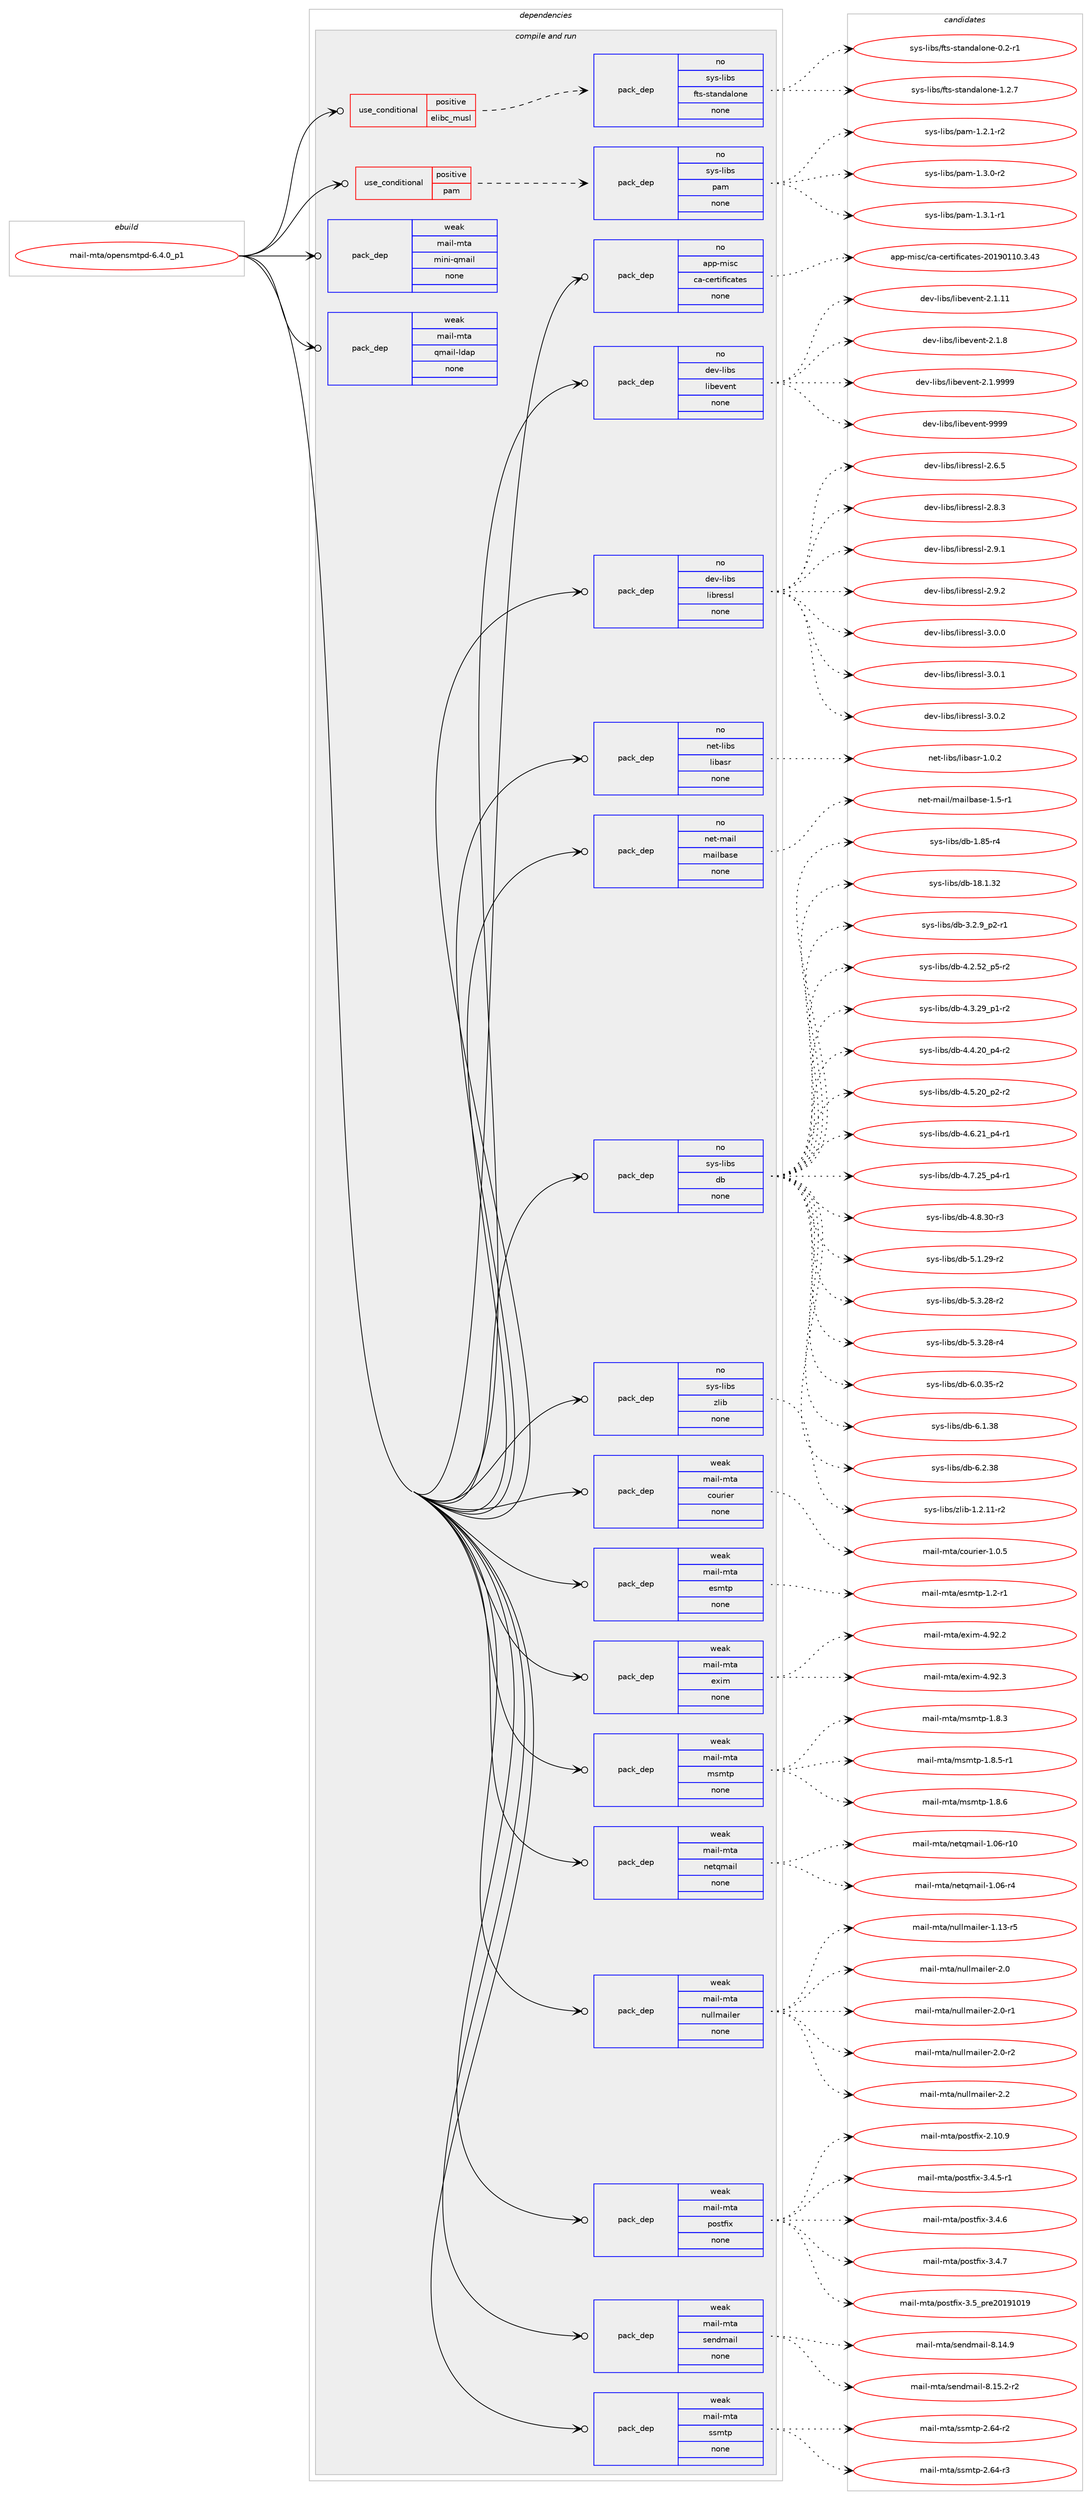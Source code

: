 digraph prolog {

# *************
# Graph options
# *************

newrank=true;
concentrate=true;
compound=true;
graph [rankdir=LR,fontname=Helvetica,fontsize=10,ranksep=1.5];#, ranksep=2.5, nodesep=0.2];
edge  [arrowhead=vee];
node  [fontname=Helvetica,fontsize=10];

# **********
# The ebuild
# **********

subgraph cluster_leftcol {
color=gray;
rank=same;
label=<<i>ebuild</i>>;
id [label="mail-mta/opensmtpd-6.4.0_p1", color=red, width=4, href="../mail-mta/opensmtpd-6.4.0_p1.svg"];
}

# ****************
# The dependencies
# ****************

subgraph cluster_midcol {
color=gray;
label=<<i>dependencies</i>>;
subgraph cluster_compile {
fillcolor="#eeeeee";
style=filled;
label=<<i>compile</i>>;
}
subgraph cluster_compileandrun {
fillcolor="#eeeeee";
style=filled;
label=<<i>compile and run</i>>;
subgraph cond188665 {
dependency774000 [label=<<TABLE BORDER="0" CELLBORDER="1" CELLSPACING="0" CELLPADDING="4"><TR><TD ROWSPAN="3" CELLPADDING="10">use_conditional</TD></TR><TR><TD>positive</TD></TR><TR><TD>elibc_musl</TD></TR></TABLE>>, shape=none, color=red];
subgraph pack571920 {
dependency774001 [label=<<TABLE BORDER="0" CELLBORDER="1" CELLSPACING="0" CELLPADDING="4" WIDTH="220"><TR><TD ROWSPAN="6" CELLPADDING="30">pack_dep</TD></TR><TR><TD WIDTH="110">no</TD></TR><TR><TD>sys-libs</TD></TR><TR><TD>fts-standalone</TD></TR><TR><TD>none</TD></TR><TR><TD></TD></TR></TABLE>>, shape=none, color=blue];
}
dependency774000:e -> dependency774001:w [weight=20,style="dashed",arrowhead="vee"];
}
id:e -> dependency774000:w [weight=20,style="solid",arrowhead="odotvee"];
subgraph cond188666 {
dependency774002 [label=<<TABLE BORDER="0" CELLBORDER="1" CELLSPACING="0" CELLPADDING="4"><TR><TD ROWSPAN="3" CELLPADDING="10">use_conditional</TD></TR><TR><TD>positive</TD></TR><TR><TD>pam</TD></TR></TABLE>>, shape=none, color=red];
subgraph pack571921 {
dependency774003 [label=<<TABLE BORDER="0" CELLBORDER="1" CELLSPACING="0" CELLPADDING="4" WIDTH="220"><TR><TD ROWSPAN="6" CELLPADDING="30">pack_dep</TD></TR><TR><TD WIDTH="110">no</TD></TR><TR><TD>sys-libs</TD></TR><TR><TD>pam</TD></TR><TR><TD>none</TD></TR><TR><TD></TD></TR></TABLE>>, shape=none, color=blue];
}
dependency774002:e -> dependency774003:w [weight=20,style="dashed",arrowhead="vee"];
}
id:e -> dependency774002:w [weight=20,style="solid",arrowhead="odotvee"];
subgraph pack571922 {
dependency774004 [label=<<TABLE BORDER="0" CELLBORDER="1" CELLSPACING="0" CELLPADDING="4" WIDTH="220"><TR><TD ROWSPAN="6" CELLPADDING="30">pack_dep</TD></TR><TR><TD WIDTH="110">no</TD></TR><TR><TD>app-misc</TD></TR><TR><TD>ca-certificates</TD></TR><TR><TD>none</TD></TR><TR><TD></TD></TR></TABLE>>, shape=none, color=blue];
}
id:e -> dependency774004:w [weight=20,style="solid",arrowhead="odotvee"];
subgraph pack571923 {
dependency774005 [label=<<TABLE BORDER="0" CELLBORDER="1" CELLSPACING="0" CELLPADDING="4" WIDTH="220"><TR><TD ROWSPAN="6" CELLPADDING="30">pack_dep</TD></TR><TR><TD WIDTH="110">no</TD></TR><TR><TD>dev-libs</TD></TR><TR><TD>libevent</TD></TR><TR><TD>none</TD></TR><TR><TD></TD></TR></TABLE>>, shape=none, color=blue];
}
id:e -> dependency774005:w [weight=20,style="solid",arrowhead="odotvee"];
subgraph pack571924 {
dependency774006 [label=<<TABLE BORDER="0" CELLBORDER="1" CELLSPACING="0" CELLPADDING="4" WIDTH="220"><TR><TD ROWSPAN="6" CELLPADDING="30">pack_dep</TD></TR><TR><TD WIDTH="110">no</TD></TR><TR><TD>dev-libs</TD></TR><TR><TD>libressl</TD></TR><TR><TD>none</TD></TR><TR><TD></TD></TR></TABLE>>, shape=none, color=blue];
}
id:e -> dependency774006:w [weight=20,style="solid",arrowhead="odotvee"];
subgraph pack571925 {
dependency774007 [label=<<TABLE BORDER="0" CELLBORDER="1" CELLSPACING="0" CELLPADDING="4" WIDTH="220"><TR><TD ROWSPAN="6" CELLPADDING="30">pack_dep</TD></TR><TR><TD WIDTH="110">no</TD></TR><TR><TD>net-libs</TD></TR><TR><TD>libasr</TD></TR><TR><TD>none</TD></TR><TR><TD></TD></TR></TABLE>>, shape=none, color=blue];
}
id:e -> dependency774007:w [weight=20,style="solid",arrowhead="odotvee"];
subgraph pack571926 {
dependency774008 [label=<<TABLE BORDER="0" CELLBORDER="1" CELLSPACING="0" CELLPADDING="4" WIDTH="220"><TR><TD ROWSPAN="6" CELLPADDING="30">pack_dep</TD></TR><TR><TD WIDTH="110">no</TD></TR><TR><TD>net-mail</TD></TR><TR><TD>mailbase</TD></TR><TR><TD>none</TD></TR><TR><TD></TD></TR></TABLE>>, shape=none, color=blue];
}
id:e -> dependency774008:w [weight=20,style="solid",arrowhead="odotvee"];
subgraph pack571927 {
dependency774009 [label=<<TABLE BORDER="0" CELLBORDER="1" CELLSPACING="0" CELLPADDING="4" WIDTH="220"><TR><TD ROWSPAN="6" CELLPADDING="30">pack_dep</TD></TR><TR><TD WIDTH="110">no</TD></TR><TR><TD>sys-libs</TD></TR><TR><TD>db</TD></TR><TR><TD>none</TD></TR><TR><TD></TD></TR></TABLE>>, shape=none, color=blue];
}
id:e -> dependency774009:w [weight=20,style="solid",arrowhead="odotvee"];
subgraph pack571928 {
dependency774010 [label=<<TABLE BORDER="0" CELLBORDER="1" CELLSPACING="0" CELLPADDING="4" WIDTH="220"><TR><TD ROWSPAN="6" CELLPADDING="30">pack_dep</TD></TR><TR><TD WIDTH="110">no</TD></TR><TR><TD>sys-libs</TD></TR><TR><TD>zlib</TD></TR><TR><TD>none</TD></TR><TR><TD></TD></TR></TABLE>>, shape=none, color=blue];
}
id:e -> dependency774010:w [weight=20,style="solid",arrowhead="odotvee"];
subgraph pack571929 {
dependency774011 [label=<<TABLE BORDER="0" CELLBORDER="1" CELLSPACING="0" CELLPADDING="4" WIDTH="220"><TR><TD ROWSPAN="6" CELLPADDING="30">pack_dep</TD></TR><TR><TD WIDTH="110">weak</TD></TR><TR><TD>mail-mta</TD></TR><TR><TD>courier</TD></TR><TR><TD>none</TD></TR><TR><TD></TD></TR></TABLE>>, shape=none, color=blue];
}
id:e -> dependency774011:w [weight=20,style="solid",arrowhead="odotvee"];
subgraph pack571930 {
dependency774012 [label=<<TABLE BORDER="0" CELLBORDER="1" CELLSPACING="0" CELLPADDING="4" WIDTH="220"><TR><TD ROWSPAN="6" CELLPADDING="30">pack_dep</TD></TR><TR><TD WIDTH="110">weak</TD></TR><TR><TD>mail-mta</TD></TR><TR><TD>esmtp</TD></TR><TR><TD>none</TD></TR><TR><TD></TD></TR></TABLE>>, shape=none, color=blue];
}
id:e -> dependency774012:w [weight=20,style="solid",arrowhead="odotvee"];
subgraph pack571931 {
dependency774013 [label=<<TABLE BORDER="0" CELLBORDER="1" CELLSPACING="0" CELLPADDING="4" WIDTH="220"><TR><TD ROWSPAN="6" CELLPADDING="30">pack_dep</TD></TR><TR><TD WIDTH="110">weak</TD></TR><TR><TD>mail-mta</TD></TR><TR><TD>exim</TD></TR><TR><TD>none</TD></TR><TR><TD></TD></TR></TABLE>>, shape=none, color=blue];
}
id:e -> dependency774013:w [weight=20,style="solid",arrowhead="odotvee"];
subgraph pack571932 {
dependency774014 [label=<<TABLE BORDER="0" CELLBORDER="1" CELLSPACING="0" CELLPADDING="4" WIDTH="220"><TR><TD ROWSPAN="6" CELLPADDING="30">pack_dep</TD></TR><TR><TD WIDTH="110">weak</TD></TR><TR><TD>mail-mta</TD></TR><TR><TD>mini-qmail</TD></TR><TR><TD>none</TD></TR><TR><TD></TD></TR></TABLE>>, shape=none, color=blue];
}
id:e -> dependency774014:w [weight=20,style="solid",arrowhead="odotvee"];
subgraph pack571933 {
dependency774015 [label=<<TABLE BORDER="0" CELLBORDER="1" CELLSPACING="0" CELLPADDING="4" WIDTH="220"><TR><TD ROWSPAN="6" CELLPADDING="30">pack_dep</TD></TR><TR><TD WIDTH="110">weak</TD></TR><TR><TD>mail-mta</TD></TR><TR><TD>msmtp</TD></TR><TR><TD>none</TD></TR><TR><TD></TD></TR></TABLE>>, shape=none, color=blue];
}
id:e -> dependency774015:w [weight=20,style="solid",arrowhead="odotvee"];
subgraph pack571934 {
dependency774016 [label=<<TABLE BORDER="0" CELLBORDER="1" CELLSPACING="0" CELLPADDING="4" WIDTH="220"><TR><TD ROWSPAN="6" CELLPADDING="30">pack_dep</TD></TR><TR><TD WIDTH="110">weak</TD></TR><TR><TD>mail-mta</TD></TR><TR><TD>netqmail</TD></TR><TR><TD>none</TD></TR><TR><TD></TD></TR></TABLE>>, shape=none, color=blue];
}
id:e -> dependency774016:w [weight=20,style="solid",arrowhead="odotvee"];
subgraph pack571935 {
dependency774017 [label=<<TABLE BORDER="0" CELLBORDER="1" CELLSPACING="0" CELLPADDING="4" WIDTH="220"><TR><TD ROWSPAN="6" CELLPADDING="30">pack_dep</TD></TR><TR><TD WIDTH="110">weak</TD></TR><TR><TD>mail-mta</TD></TR><TR><TD>nullmailer</TD></TR><TR><TD>none</TD></TR><TR><TD></TD></TR></TABLE>>, shape=none, color=blue];
}
id:e -> dependency774017:w [weight=20,style="solid",arrowhead="odotvee"];
subgraph pack571936 {
dependency774018 [label=<<TABLE BORDER="0" CELLBORDER="1" CELLSPACING="0" CELLPADDING="4" WIDTH="220"><TR><TD ROWSPAN="6" CELLPADDING="30">pack_dep</TD></TR><TR><TD WIDTH="110">weak</TD></TR><TR><TD>mail-mta</TD></TR><TR><TD>postfix</TD></TR><TR><TD>none</TD></TR><TR><TD></TD></TR></TABLE>>, shape=none, color=blue];
}
id:e -> dependency774018:w [weight=20,style="solid",arrowhead="odotvee"];
subgraph pack571937 {
dependency774019 [label=<<TABLE BORDER="0" CELLBORDER="1" CELLSPACING="0" CELLPADDING="4" WIDTH="220"><TR><TD ROWSPAN="6" CELLPADDING="30">pack_dep</TD></TR><TR><TD WIDTH="110">weak</TD></TR><TR><TD>mail-mta</TD></TR><TR><TD>qmail-ldap</TD></TR><TR><TD>none</TD></TR><TR><TD></TD></TR></TABLE>>, shape=none, color=blue];
}
id:e -> dependency774019:w [weight=20,style="solid",arrowhead="odotvee"];
subgraph pack571938 {
dependency774020 [label=<<TABLE BORDER="0" CELLBORDER="1" CELLSPACING="0" CELLPADDING="4" WIDTH="220"><TR><TD ROWSPAN="6" CELLPADDING="30">pack_dep</TD></TR><TR><TD WIDTH="110">weak</TD></TR><TR><TD>mail-mta</TD></TR><TR><TD>sendmail</TD></TR><TR><TD>none</TD></TR><TR><TD></TD></TR></TABLE>>, shape=none, color=blue];
}
id:e -> dependency774020:w [weight=20,style="solid",arrowhead="odotvee"];
subgraph pack571939 {
dependency774021 [label=<<TABLE BORDER="0" CELLBORDER="1" CELLSPACING="0" CELLPADDING="4" WIDTH="220"><TR><TD ROWSPAN="6" CELLPADDING="30">pack_dep</TD></TR><TR><TD WIDTH="110">weak</TD></TR><TR><TD>mail-mta</TD></TR><TR><TD>ssmtp</TD></TR><TR><TD>none</TD></TR><TR><TD></TD></TR></TABLE>>, shape=none, color=blue];
}
id:e -> dependency774021:w [weight=20,style="solid",arrowhead="odotvee"];
}
subgraph cluster_run {
fillcolor="#eeeeee";
style=filled;
label=<<i>run</i>>;
}
}

# **************
# The candidates
# **************

subgraph cluster_choices {
rank=same;
color=gray;
label=<<i>candidates</i>>;

subgraph choice571920 {
color=black;
nodesep=1;
choice115121115451081059811547102116115451151169711010097108111110101454846504511449 [label="sys-libs/fts-standalone-0.2-r1", color=red, width=4,href="../sys-libs/fts-standalone-0.2-r1.svg"];
choice115121115451081059811547102116115451151169711010097108111110101454946504655 [label="sys-libs/fts-standalone-1.2.7", color=red, width=4,href="../sys-libs/fts-standalone-1.2.7.svg"];
dependency774001:e -> choice115121115451081059811547102116115451151169711010097108111110101454846504511449:w [style=dotted,weight="100"];
dependency774001:e -> choice115121115451081059811547102116115451151169711010097108111110101454946504655:w [style=dotted,weight="100"];
}
subgraph choice571921 {
color=black;
nodesep=1;
choice115121115451081059811547112971094549465046494511450 [label="sys-libs/pam-1.2.1-r2", color=red, width=4,href="../sys-libs/pam-1.2.1-r2.svg"];
choice115121115451081059811547112971094549465146484511450 [label="sys-libs/pam-1.3.0-r2", color=red, width=4,href="../sys-libs/pam-1.3.0-r2.svg"];
choice115121115451081059811547112971094549465146494511449 [label="sys-libs/pam-1.3.1-r1", color=red, width=4,href="../sys-libs/pam-1.3.1-r1.svg"];
dependency774003:e -> choice115121115451081059811547112971094549465046494511450:w [style=dotted,weight="100"];
dependency774003:e -> choice115121115451081059811547112971094549465146484511450:w [style=dotted,weight="100"];
dependency774003:e -> choice115121115451081059811547112971094549465146494511449:w [style=dotted,weight="100"];
}
subgraph choice571922 {
color=black;
nodesep=1;
choice971121124510910511599479997459910111411610510210599971161011154550484957484949484651465251 [label="app-misc/ca-certificates-20190110.3.43", color=red, width=4,href="../app-misc/ca-certificates-20190110.3.43.svg"];
dependency774004:e -> choice971121124510910511599479997459910111411610510210599971161011154550484957484949484651465251:w [style=dotted,weight="100"];
}
subgraph choice571923 {
color=black;
nodesep=1;
choice1001011184510810598115471081059810111810111011645504649464949 [label="dev-libs/libevent-2.1.11", color=red, width=4,href="../dev-libs/libevent-2.1.11.svg"];
choice10010111845108105981154710810598101118101110116455046494656 [label="dev-libs/libevent-2.1.8", color=red, width=4,href="../dev-libs/libevent-2.1.8.svg"];
choice10010111845108105981154710810598101118101110116455046494657575757 [label="dev-libs/libevent-2.1.9999", color=red, width=4,href="../dev-libs/libevent-2.1.9999.svg"];
choice100101118451081059811547108105981011181011101164557575757 [label="dev-libs/libevent-9999", color=red, width=4,href="../dev-libs/libevent-9999.svg"];
dependency774005:e -> choice1001011184510810598115471081059810111810111011645504649464949:w [style=dotted,weight="100"];
dependency774005:e -> choice10010111845108105981154710810598101118101110116455046494656:w [style=dotted,weight="100"];
dependency774005:e -> choice10010111845108105981154710810598101118101110116455046494657575757:w [style=dotted,weight="100"];
dependency774005:e -> choice100101118451081059811547108105981011181011101164557575757:w [style=dotted,weight="100"];
}
subgraph choice571924 {
color=black;
nodesep=1;
choice10010111845108105981154710810598114101115115108455046544653 [label="dev-libs/libressl-2.6.5", color=red, width=4,href="../dev-libs/libressl-2.6.5.svg"];
choice10010111845108105981154710810598114101115115108455046564651 [label="dev-libs/libressl-2.8.3", color=red, width=4,href="../dev-libs/libressl-2.8.3.svg"];
choice10010111845108105981154710810598114101115115108455046574649 [label="dev-libs/libressl-2.9.1", color=red, width=4,href="../dev-libs/libressl-2.9.1.svg"];
choice10010111845108105981154710810598114101115115108455046574650 [label="dev-libs/libressl-2.9.2", color=red, width=4,href="../dev-libs/libressl-2.9.2.svg"];
choice10010111845108105981154710810598114101115115108455146484648 [label="dev-libs/libressl-3.0.0", color=red, width=4,href="../dev-libs/libressl-3.0.0.svg"];
choice10010111845108105981154710810598114101115115108455146484649 [label="dev-libs/libressl-3.0.1", color=red, width=4,href="../dev-libs/libressl-3.0.1.svg"];
choice10010111845108105981154710810598114101115115108455146484650 [label="dev-libs/libressl-3.0.2", color=red, width=4,href="../dev-libs/libressl-3.0.2.svg"];
dependency774006:e -> choice10010111845108105981154710810598114101115115108455046544653:w [style=dotted,weight="100"];
dependency774006:e -> choice10010111845108105981154710810598114101115115108455046564651:w [style=dotted,weight="100"];
dependency774006:e -> choice10010111845108105981154710810598114101115115108455046574649:w [style=dotted,weight="100"];
dependency774006:e -> choice10010111845108105981154710810598114101115115108455046574650:w [style=dotted,weight="100"];
dependency774006:e -> choice10010111845108105981154710810598114101115115108455146484648:w [style=dotted,weight="100"];
dependency774006:e -> choice10010111845108105981154710810598114101115115108455146484649:w [style=dotted,weight="100"];
dependency774006:e -> choice10010111845108105981154710810598114101115115108455146484650:w [style=dotted,weight="100"];
}
subgraph choice571925 {
color=black;
nodesep=1;
choice1101011164510810598115471081059897115114454946484650 [label="net-libs/libasr-1.0.2", color=red, width=4,href="../net-libs/libasr-1.0.2.svg"];
dependency774007:e -> choice1101011164510810598115471081059897115114454946484650:w [style=dotted,weight="100"];
}
subgraph choice571926 {
color=black;
nodesep=1;
choice110101116451099710510847109971051089897115101454946534511449 [label="net-mail/mailbase-1.5-r1", color=red, width=4,href="../net-mail/mailbase-1.5-r1.svg"];
dependency774008:e -> choice110101116451099710510847109971051089897115101454946534511449:w [style=dotted,weight="100"];
}
subgraph choice571927 {
color=black;
nodesep=1;
choice1151211154510810598115471009845494656534511452 [label="sys-libs/db-1.85-r4", color=red, width=4,href="../sys-libs/db-1.85-r4.svg"];
choice115121115451081059811547100984549564649465150 [label="sys-libs/db-18.1.32", color=red, width=4,href="../sys-libs/db-18.1.32.svg"];
choice1151211154510810598115471009845514650465795112504511449 [label="sys-libs/db-3.2.9_p2-r1", color=red, width=4,href="../sys-libs/db-3.2.9_p2-r1.svg"];
choice115121115451081059811547100984552465046535095112534511450 [label="sys-libs/db-4.2.52_p5-r2", color=red, width=4,href="../sys-libs/db-4.2.52_p5-r2.svg"];
choice115121115451081059811547100984552465146505795112494511450 [label="sys-libs/db-4.3.29_p1-r2", color=red, width=4,href="../sys-libs/db-4.3.29_p1-r2.svg"];
choice115121115451081059811547100984552465246504895112524511450 [label="sys-libs/db-4.4.20_p4-r2", color=red, width=4,href="../sys-libs/db-4.4.20_p4-r2.svg"];
choice115121115451081059811547100984552465346504895112504511450 [label="sys-libs/db-4.5.20_p2-r2", color=red, width=4,href="../sys-libs/db-4.5.20_p2-r2.svg"];
choice115121115451081059811547100984552465446504995112524511449 [label="sys-libs/db-4.6.21_p4-r1", color=red, width=4,href="../sys-libs/db-4.6.21_p4-r1.svg"];
choice115121115451081059811547100984552465546505395112524511449 [label="sys-libs/db-4.7.25_p4-r1", color=red, width=4,href="../sys-libs/db-4.7.25_p4-r1.svg"];
choice11512111545108105981154710098455246564651484511451 [label="sys-libs/db-4.8.30-r3", color=red, width=4,href="../sys-libs/db-4.8.30-r3.svg"];
choice11512111545108105981154710098455346494650574511450 [label="sys-libs/db-5.1.29-r2", color=red, width=4,href="../sys-libs/db-5.1.29-r2.svg"];
choice11512111545108105981154710098455346514650564511450 [label="sys-libs/db-5.3.28-r2", color=red, width=4,href="../sys-libs/db-5.3.28-r2.svg"];
choice11512111545108105981154710098455346514650564511452 [label="sys-libs/db-5.3.28-r4", color=red, width=4,href="../sys-libs/db-5.3.28-r4.svg"];
choice11512111545108105981154710098455446484651534511450 [label="sys-libs/db-6.0.35-r2", color=red, width=4,href="../sys-libs/db-6.0.35-r2.svg"];
choice1151211154510810598115471009845544649465156 [label="sys-libs/db-6.1.38", color=red, width=4,href="../sys-libs/db-6.1.38.svg"];
choice1151211154510810598115471009845544650465156 [label="sys-libs/db-6.2.38", color=red, width=4,href="../sys-libs/db-6.2.38.svg"];
dependency774009:e -> choice1151211154510810598115471009845494656534511452:w [style=dotted,weight="100"];
dependency774009:e -> choice115121115451081059811547100984549564649465150:w [style=dotted,weight="100"];
dependency774009:e -> choice1151211154510810598115471009845514650465795112504511449:w [style=dotted,weight="100"];
dependency774009:e -> choice115121115451081059811547100984552465046535095112534511450:w [style=dotted,weight="100"];
dependency774009:e -> choice115121115451081059811547100984552465146505795112494511450:w [style=dotted,weight="100"];
dependency774009:e -> choice115121115451081059811547100984552465246504895112524511450:w [style=dotted,weight="100"];
dependency774009:e -> choice115121115451081059811547100984552465346504895112504511450:w [style=dotted,weight="100"];
dependency774009:e -> choice115121115451081059811547100984552465446504995112524511449:w [style=dotted,weight="100"];
dependency774009:e -> choice115121115451081059811547100984552465546505395112524511449:w [style=dotted,weight="100"];
dependency774009:e -> choice11512111545108105981154710098455246564651484511451:w [style=dotted,weight="100"];
dependency774009:e -> choice11512111545108105981154710098455346494650574511450:w [style=dotted,weight="100"];
dependency774009:e -> choice11512111545108105981154710098455346514650564511450:w [style=dotted,weight="100"];
dependency774009:e -> choice11512111545108105981154710098455346514650564511452:w [style=dotted,weight="100"];
dependency774009:e -> choice11512111545108105981154710098455446484651534511450:w [style=dotted,weight="100"];
dependency774009:e -> choice1151211154510810598115471009845544649465156:w [style=dotted,weight="100"];
dependency774009:e -> choice1151211154510810598115471009845544650465156:w [style=dotted,weight="100"];
}
subgraph choice571928 {
color=black;
nodesep=1;
choice11512111545108105981154712210810598454946504649494511450 [label="sys-libs/zlib-1.2.11-r2", color=red, width=4,href="../sys-libs/zlib-1.2.11-r2.svg"];
dependency774010:e -> choice11512111545108105981154712210810598454946504649494511450:w [style=dotted,weight="100"];
}
subgraph choice571929 {
color=black;
nodesep=1;
choice1099710510845109116974799111117114105101114454946484653 [label="mail-mta/courier-1.0.5", color=red, width=4,href="../mail-mta/courier-1.0.5.svg"];
dependency774011:e -> choice1099710510845109116974799111117114105101114454946484653:w [style=dotted,weight="100"];
}
subgraph choice571930 {
color=black;
nodesep=1;
choice10997105108451091169747101115109116112454946504511449 [label="mail-mta/esmtp-1.2-r1", color=red, width=4,href="../mail-mta/esmtp-1.2-r1.svg"];
dependency774012:e -> choice10997105108451091169747101115109116112454946504511449:w [style=dotted,weight="100"];
}
subgraph choice571931 {
color=black;
nodesep=1;
choice1099710510845109116974710112010510945524657504650 [label="mail-mta/exim-4.92.2", color=red, width=4,href="../mail-mta/exim-4.92.2.svg"];
choice1099710510845109116974710112010510945524657504651 [label="mail-mta/exim-4.92.3", color=red, width=4,href="../mail-mta/exim-4.92.3.svg"];
dependency774013:e -> choice1099710510845109116974710112010510945524657504650:w [style=dotted,weight="100"];
dependency774013:e -> choice1099710510845109116974710112010510945524657504651:w [style=dotted,weight="100"];
}
subgraph choice571932 {
color=black;
nodesep=1;
}
subgraph choice571933 {
color=black;
nodesep=1;
choice10997105108451091169747109115109116112454946564651 [label="mail-mta/msmtp-1.8.3", color=red, width=4,href="../mail-mta/msmtp-1.8.3.svg"];
choice109971051084510911697471091151091161124549465646534511449 [label="mail-mta/msmtp-1.8.5-r1", color=red, width=4,href="../mail-mta/msmtp-1.8.5-r1.svg"];
choice10997105108451091169747109115109116112454946564654 [label="mail-mta/msmtp-1.8.6", color=red, width=4,href="../mail-mta/msmtp-1.8.6.svg"];
dependency774015:e -> choice10997105108451091169747109115109116112454946564651:w [style=dotted,weight="100"];
dependency774015:e -> choice109971051084510911697471091151091161124549465646534511449:w [style=dotted,weight="100"];
dependency774015:e -> choice10997105108451091169747109115109116112454946564654:w [style=dotted,weight="100"];
}
subgraph choice571934 {
color=black;
nodesep=1;
choice10997105108451091169747110101116113109971051084549464854451144948 [label="mail-mta/netqmail-1.06-r10", color=red, width=4,href="../mail-mta/netqmail-1.06-r10.svg"];
choice109971051084510911697471101011161131099710510845494648544511452 [label="mail-mta/netqmail-1.06-r4", color=red, width=4,href="../mail-mta/netqmail-1.06-r4.svg"];
dependency774016:e -> choice10997105108451091169747110101116113109971051084549464854451144948:w [style=dotted,weight="100"];
dependency774016:e -> choice109971051084510911697471101011161131099710510845494648544511452:w [style=dotted,weight="100"];
}
subgraph choice571935 {
color=black;
nodesep=1;
choice109971051084510911697471101171081081099710510810111445494649514511453 [label="mail-mta/nullmailer-1.13-r5", color=red, width=4,href="../mail-mta/nullmailer-1.13-r5.svg"];
choice109971051084510911697471101171081081099710510810111445504648 [label="mail-mta/nullmailer-2.0", color=red, width=4,href="../mail-mta/nullmailer-2.0.svg"];
choice1099710510845109116974711011710810810997105108101114455046484511449 [label="mail-mta/nullmailer-2.0-r1", color=red, width=4,href="../mail-mta/nullmailer-2.0-r1.svg"];
choice1099710510845109116974711011710810810997105108101114455046484511450 [label="mail-mta/nullmailer-2.0-r2", color=red, width=4,href="../mail-mta/nullmailer-2.0-r2.svg"];
choice109971051084510911697471101171081081099710510810111445504650 [label="mail-mta/nullmailer-2.2", color=red, width=4,href="../mail-mta/nullmailer-2.2.svg"];
dependency774017:e -> choice109971051084510911697471101171081081099710510810111445494649514511453:w [style=dotted,weight="100"];
dependency774017:e -> choice109971051084510911697471101171081081099710510810111445504648:w [style=dotted,weight="100"];
dependency774017:e -> choice1099710510845109116974711011710810810997105108101114455046484511449:w [style=dotted,weight="100"];
dependency774017:e -> choice1099710510845109116974711011710810810997105108101114455046484511450:w [style=dotted,weight="100"];
dependency774017:e -> choice109971051084510911697471101171081081099710510810111445504650:w [style=dotted,weight="100"];
}
subgraph choice571936 {
color=black;
nodesep=1;
choice1099710510845109116974711211111511610210512045504649484657 [label="mail-mta/postfix-2.10.9", color=red, width=4,href="../mail-mta/postfix-2.10.9.svg"];
choice109971051084510911697471121111151161021051204551465246534511449 [label="mail-mta/postfix-3.4.5-r1", color=red, width=4,href="../mail-mta/postfix-3.4.5-r1.svg"];
choice10997105108451091169747112111115116102105120455146524654 [label="mail-mta/postfix-3.4.6", color=red, width=4,href="../mail-mta/postfix-3.4.6.svg"];
choice10997105108451091169747112111115116102105120455146524655 [label="mail-mta/postfix-3.4.7", color=red, width=4,href="../mail-mta/postfix-3.4.7.svg"];
choice1099710510845109116974711211111511610210512045514653951121141015048495749484957 [label="mail-mta/postfix-3.5_pre20191019", color=red, width=4,href="../mail-mta/postfix-3.5_pre20191019.svg"];
dependency774018:e -> choice1099710510845109116974711211111511610210512045504649484657:w [style=dotted,weight="100"];
dependency774018:e -> choice109971051084510911697471121111151161021051204551465246534511449:w [style=dotted,weight="100"];
dependency774018:e -> choice10997105108451091169747112111115116102105120455146524654:w [style=dotted,weight="100"];
dependency774018:e -> choice10997105108451091169747112111115116102105120455146524655:w [style=dotted,weight="100"];
dependency774018:e -> choice1099710510845109116974711211111511610210512045514653951121141015048495749484957:w [style=dotted,weight="100"];
}
subgraph choice571937 {
color=black;
nodesep=1;
}
subgraph choice571938 {
color=black;
nodesep=1;
choice109971051084510911697471151011101001099710510845564649524657 [label="mail-mta/sendmail-8.14.9", color=red, width=4,href="../mail-mta/sendmail-8.14.9.svg"];
choice1099710510845109116974711510111010010997105108455646495346504511450 [label="mail-mta/sendmail-8.15.2-r2", color=red, width=4,href="../mail-mta/sendmail-8.15.2-r2.svg"];
dependency774020:e -> choice109971051084510911697471151011101001099710510845564649524657:w [style=dotted,weight="100"];
dependency774020:e -> choice1099710510845109116974711510111010010997105108455646495346504511450:w [style=dotted,weight="100"];
}
subgraph choice571939 {
color=black;
nodesep=1;
choice1099710510845109116974711511510911611245504654524511450 [label="mail-mta/ssmtp-2.64-r2", color=red, width=4,href="../mail-mta/ssmtp-2.64-r2.svg"];
choice1099710510845109116974711511510911611245504654524511451 [label="mail-mta/ssmtp-2.64-r3", color=red, width=4,href="../mail-mta/ssmtp-2.64-r3.svg"];
dependency774021:e -> choice1099710510845109116974711511510911611245504654524511450:w [style=dotted,weight="100"];
dependency774021:e -> choice1099710510845109116974711511510911611245504654524511451:w [style=dotted,weight="100"];
}
}

}
